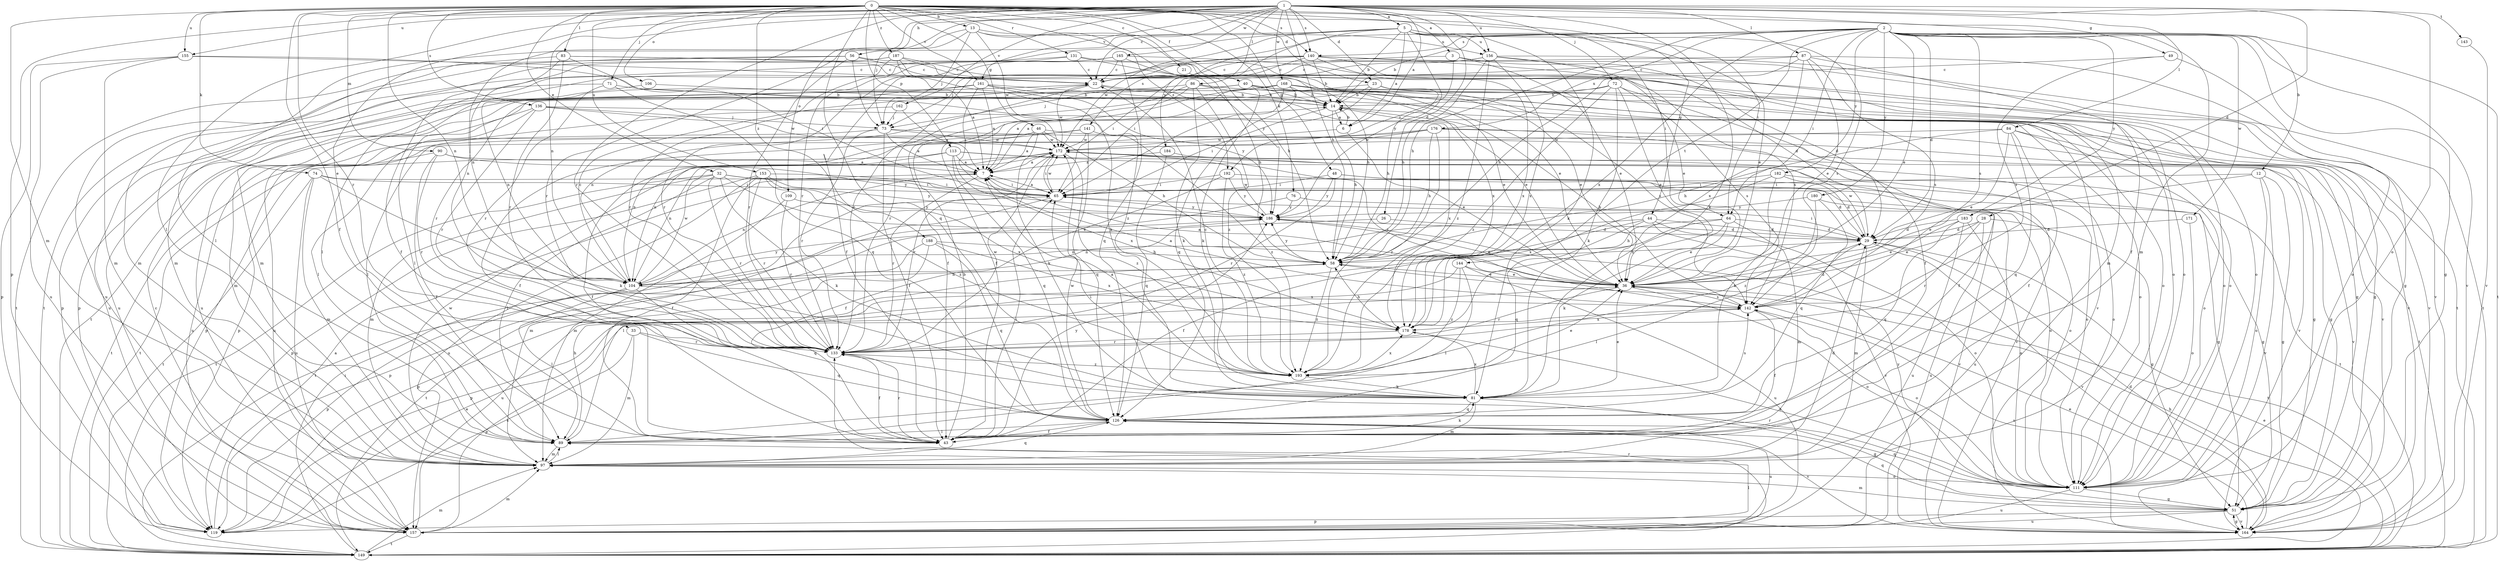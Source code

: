 strict digraph  {
0;
1;
2;
3;
5;
6;
7;
12;
13;
14;
21;
22;
23;
26;
28;
29;
32;
33;
36;
40;
43;
44;
46;
48;
49;
51;
56;
58;
64;
65;
71;
72;
73;
74;
76;
81;
83;
84;
86;
87;
89;
90;
97;
104;
106;
109;
111;
113;
119;
126;
131;
133;
136;
140;
141;
142;
143;
144;
149;
153;
155;
156;
157;
161;
162;
164;
165;
168;
171;
172;
176;
178;
180;
182;
183;
184;
186;
187;
188;
192;
193;
0 -> 3  [label=a];
0 -> 12  [label=b];
0 -> 13  [label=b];
0 -> 21  [label=c];
0 -> 23  [label=d];
0 -> 32  [label=e];
0 -> 40  [label=f];
0 -> 43  [label=f];
0 -> 44  [label=g];
0 -> 46  [label=g];
0 -> 48  [label=g];
0 -> 64  [label=i];
0 -> 71  [label=j];
0 -> 74  [label=k];
0 -> 76  [label=k];
0 -> 83  [label=l];
0 -> 90  [label=m];
0 -> 97  [label=m];
0 -> 104  [label=n];
0 -> 106  [label=o];
0 -> 113  [label=p];
0 -> 126  [label=q];
0 -> 131  [label=r];
0 -> 133  [label=r];
0 -> 136  [label=s];
0 -> 140  [label=s];
0 -> 153  [label=u];
0 -> 155  [label=u];
0 -> 161  [label=v];
0 -> 187  [label=z];
0 -> 188  [label=z];
0 -> 192  [label=z];
1 -> 5  [label=a];
1 -> 6  [label=a];
1 -> 22  [label=c];
1 -> 23  [label=d];
1 -> 26  [label=d];
1 -> 28  [label=d];
1 -> 33  [label=e];
1 -> 49  [label=g];
1 -> 56  [label=h];
1 -> 58  [label=h];
1 -> 72  [label=j];
1 -> 73  [label=j];
1 -> 81  [label=k];
1 -> 84  [label=l];
1 -> 86  [label=l];
1 -> 87  [label=l];
1 -> 89  [label=l];
1 -> 104  [label=n];
1 -> 109  [label=o];
1 -> 111  [label=o];
1 -> 119  [label=p];
1 -> 133  [label=r];
1 -> 140  [label=s];
1 -> 143  [label=t];
1 -> 155  [label=u];
1 -> 156  [label=u];
1 -> 161  [label=v];
1 -> 162  [label=v];
1 -> 165  [label=w];
1 -> 168  [label=w];
2 -> 14  [label=b];
2 -> 29  [label=d];
2 -> 36  [label=e];
2 -> 51  [label=g];
2 -> 58  [label=h];
2 -> 64  [label=i];
2 -> 97  [label=m];
2 -> 140  [label=s];
2 -> 141  [label=s];
2 -> 142  [label=s];
2 -> 144  [label=t];
2 -> 149  [label=t];
2 -> 164  [label=v];
2 -> 171  [label=w];
2 -> 176  [label=x];
2 -> 178  [label=x];
2 -> 180  [label=y];
2 -> 182  [label=y];
2 -> 183  [label=y];
3 -> 22  [label=c];
3 -> 29  [label=d];
3 -> 36  [label=e];
3 -> 192  [label=z];
5 -> 6  [label=a];
5 -> 14  [label=b];
5 -> 36  [label=e];
5 -> 64  [label=i];
5 -> 81  [label=k];
5 -> 89  [label=l];
5 -> 133  [label=r];
5 -> 142  [label=s];
5 -> 156  [label=u];
5 -> 172  [label=w];
5 -> 184  [label=y];
5 -> 186  [label=y];
6 -> 14  [label=b];
6 -> 36  [label=e];
6 -> 172  [label=w];
7 -> 65  [label=i];
7 -> 104  [label=n];
7 -> 133  [label=r];
12 -> 36  [label=e];
12 -> 51  [label=g];
12 -> 65  [label=i];
12 -> 111  [label=o];
12 -> 164  [label=v];
13 -> 58  [label=h];
13 -> 73  [label=j];
13 -> 104  [label=n];
13 -> 133  [label=r];
13 -> 156  [label=u];
13 -> 172  [label=w];
13 -> 186  [label=y];
14 -> 6  [label=a];
14 -> 58  [label=h];
14 -> 65  [label=i];
14 -> 111  [label=o];
14 -> 164  [label=v];
21 -> 58  [label=h];
22 -> 14  [label=b];
22 -> 36  [label=e];
22 -> 104  [label=n];
22 -> 172  [label=w];
23 -> 7  [label=a];
23 -> 14  [label=b];
23 -> 51  [label=g];
23 -> 58  [label=h];
23 -> 111  [label=o];
23 -> 157  [label=u];
26 -> 29  [label=d];
26 -> 104  [label=n];
28 -> 29  [label=d];
28 -> 36  [label=e];
28 -> 51  [label=g];
28 -> 133  [label=r];
28 -> 157  [label=u];
29 -> 58  [label=h];
29 -> 65  [label=i];
29 -> 89  [label=l];
29 -> 97  [label=m];
29 -> 149  [label=t];
29 -> 164  [label=v];
29 -> 172  [label=w];
32 -> 36  [label=e];
32 -> 65  [label=i];
32 -> 81  [label=k];
32 -> 89  [label=l];
32 -> 97  [label=m];
32 -> 111  [label=o];
32 -> 133  [label=r];
32 -> 149  [label=t];
33 -> 97  [label=m];
33 -> 119  [label=p];
33 -> 126  [label=q];
33 -> 133  [label=r];
36 -> 7  [label=a];
36 -> 111  [label=o];
36 -> 133  [label=r];
36 -> 142  [label=s];
40 -> 14  [label=b];
40 -> 36  [label=e];
40 -> 81  [label=k];
40 -> 133  [label=r];
40 -> 149  [label=t];
40 -> 164  [label=v];
43 -> 14  [label=b];
43 -> 65  [label=i];
43 -> 133  [label=r];
43 -> 186  [label=y];
44 -> 29  [label=d];
44 -> 43  [label=f];
44 -> 104  [label=n];
44 -> 111  [label=o];
44 -> 126  [label=q];
44 -> 164  [label=v];
46 -> 7  [label=a];
46 -> 43  [label=f];
46 -> 51  [label=g];
46 -> 58  [label=h];
46 -> 81  [label=k];
46 -> 157  [label=u];
46 -> 172  [label=w];
48 -> 29  [label=d];
48 -> 51  [label=g];
48 -> 65  [label=i];
48 -> 133  [label=r];
48 -> 186  [label=y];
49 -> 22  [label=c];
49 -> 111  [label=o];
49 -> 142  [label=s];
51 -> 97  [label=m];
51 -> 119  [label=p];
51 -> 126  [label=q];
51 -> 157  [label=u];
51 -> 164  [label=v];
51 -> 186  [label=y];
56 -> 22  [label=c];
56 -> 73  [label=j];
56 -> 111  [label=o];
56 -> 133  [label=r];
56 -> 149  [label=t];
56 -> 157  [label=u];
58 -> 36  [label=e];
58 -> 104  [label=n];
58 -> 157  [label=u];
58 -> 186  [label=y];
58 -> 193  [label=z];
64 -> 29  [label=d];
64 -> 36  [label=e];
64 -> 58  [label=h];
64 -> 81  [label=k];
64 -> 89  [label=l];
64 -> 97  [label=m];
65 -> 7  [label=a];
65 -> 97  [label=m];
65 -> 172  [label=w];
65 -> 186  [label=y];
71 -> 14  [label=b];
71 -> 119  [label=p];
71 -> 126  [label=q];
71 -> 133  [label=r];
72 -> 14  [label=b];
72 -> 36  [label=e];
72 -> 43  [label=f];
72 -> 81  [label=k];
72 -> 89  [label=l];
72 -> 142  [label=s];
72 -> 193  [label=z];
73 -> 7  [label=a];
73 -> 43  [label=f];
73 -> 133  [label=r];
73 -> 157  [label=u];
73 -> 164  [label=v];
73 -> 172  [label=w];
74 -> 65  [label=i];
74 -> 81  [label=k];
74 -> 97  [label=m];
74 -> 111  [label=o];
74 -> 149  [label=t];
74 -> 157  [label=u];
76 -> 149  [label=t];
76 -> 164  [label=v];
76 -> 186  [label=y];
81 -> 36  [label=e];
81 -> 51  [label=g];
81 -> 65  [label=i];
81 -> 97  [label=m];
81 -> 126  [label=q];
81 -> 142  [label=s];
81 -> 178  [label=x];
83 -> 22  [label=c];
83 -> 65  [label=i];
83 -> 97  [label=m];
83 -> 104  [label=n];
83 -> 133  [label=r];
83 -> 178  [label=x];
84 -> 36  [label=e];
84 -> 43  [label=f];
84 -> 58  [label=h];
84 -> 111  [label=o];
84 -> 126  [label=q];
84 -> 149  [label=t];
84 -> 172  [label=w];
86 -> 14  [label=b];
86 -> 43  [label=f];
86 -> 81  [label=k];
86 -> 111  [label=o];
86 -> 119  [label=p];
86 -> 133  [label=r];
86 -> 164  [label=v];
86 -> 193  [label=z];
87 -> 22  [label=c];
87 -> 36  [label=e];
87 -> 43  [label=f];
87 -> 51  [label=g];
87 -> 58  [label=h];
87 -> 89  [label=l];
87 -> 142  [label=s];
87 -> 178  [label=x];
89 -> 58  [label=h];
89 -> 81  [label=k];
89 -> 97  [label=m];
90 -> 7  [label=a];
90 -> 43  [label=f];
90 -> 133  [label=r];
90 -> 149  [label=t];
90 -> 186  [label=y];
97 -> 29  [label=d];
97 -> 89  [label=l];
97 -> 111  [label=o];
97 -> 126  [label=q];
97 -> 172  [label=w];
104 -> 22  [label=c];
104 -> 89  [label=l];
104 -> 119  [label=p];
104 -> 126  [label=q];
104 -> 142  [label=s];
104 -> 172  [label=w];
104 -> 186  [label=y];
106 -> 14  [label=b];
106 -> 157  [label=u];
109 -> 97  [label=m];
109 -> 133  [label=r];
109 -> 186  [label=y];
111 -> 51  [label=g];
111 -> 126  [label=q];
111 -> 133  [label=r];
111 -> 157  [label=u];
111 -> 178  [label=x];
113 -> 7  [label=a];
113 -> 43  [label=f];
113 -> 111  [label=o];
113 -> 126  [label=q];
113 -> 149  [label=t];
113 -> 164  [label=v];
113 -> 178  [label=x];
119 -> 7  [label=a];
119 -> 36  [label=e];
126 -> 43  [label=f];
126 -> 89  [label=l];
126 -> 157  [label=u];
126 -> 164  [label=v];
126 -> 172  [label=w];
131 -> 22  [label=c];
131 -> 36  [label=e];
131 -> 111  [label=o];
131 -> 133  [label=r];
131 -> 149  [label=t];
133 -> 43  [label=f];
133 -> 172  [label=w];
133 -> 193  [label=z];
136 -> 73  [label=j];
136 -> 89  [label=l];
136 -> 97  [label=m];
136 -> 133  [label=r];
136 -> 172  [label=w];
136 -> 178  [label=x];
140 -> 14  [label=b];
140 -> 22  [label=c];
140 -> 65  [label=i];
140 -> 73  [label=j];
140 -> 97  [label=m];
140 -> 133  [label=r];
140 -> 142  [label=s];
140 -> 164  [label=v];
140 -> 178  [label=x];
141 -> 104  [label=n];
141 -> 119  [label=p];
141 -> 126  [label=q];
141 -> 172  [label=w];
141 -> 193  [label=z];
142 -> 7  [label=a];
142 -> 14  [label=b];
142 -> 29  [label=d];
142 -> 43  [label=f];
142 -> 111  [label=o];
142 -> 178  [label=x];
143 -> 164  [label=v];
144 -> 36  [label=e];
144 -> 89  [label=l];
144 -> 119  [label=p];
144 -> 157  [label=u];
144 -> 193  [label=z];
149 -> 36  [label=e];
149 -> 58  [label=h];
149 -> 65  [label=i];
149 -> 97  [label=m];
149 -> 133  [label=r];
153 -> 43  [label=f];
153 -> 65  [label=i];
153 -> 119  [label=p];
153 -> 133  [label=r];
153 -> 157  [label=u];
153 -> 178  [label=x];
153 -> 186  [label=y];
153 -> 193  [label=z];
155 -> 22  [label=c];
155 -> 97  [label=m];
155 -> 119  [label=p];
155 -> 157  [label=u];
155 -> 193  [label=z];
156 -> 22  [label=c];
156 -> 36  [label=e];
156 -> 58  [label=h];
156 -> 65  [label=i];
156 -> 111  [label=o];
156 -> 149  [label=t];
156 -> 178  [label=x];
156 -> 193  [label=z];
157 -> 22  [label=c];
157 -> 89  [label=l];
157 -> 97  [label=m];
157 -> 142  [label=s];
157 -> 149  [label=t];
161 -> 7  [label=a];
161 -> 14  [label=b];
161 -> 51  [label=g];
161 -> 65  [label=i];
161 -> 104  [label=n];
161 -> 157  [label=u];
161 -> 186  [label=y];
162 -> 7  [label=a];
162 -> 73  [label=j];
162 -> 89  [label=l];
164 -> 29  [label=d];
164 -> 36  [label=e];
164 -> 51  [label=g];
164 -> 142  [label=s];
165 -> 22  [label=c];
165 -> 43  [label=f];
165 -> 58  [label=h];
165 -> 97  [label=m];
165 -> 126  [label=q];
165 -> 149  [label=t];
168 -> 7  [label=a];
168 -> 14  [label=b];
168 -> 36  [label=e];
168 -> 43  [label=f];
168 -> 65  [label=i];
168 -> 73  [label=j];
168 -> 111  [label=o];
168 -> 126  [label=q];
168 -> 142  [label=s];
168 -> 164  [label=v];
171 -> 29  [label=d];
171 -> 111  [label=o];
172 -> 7  [label=a];
172 -> 65  [label=i];
172 -> 104  [label=n];
172 -> 111  [label=o];
172 -> 133  [label=r];
172 -> 142  [label=s];
172 -> 193  [label=z];
176 -> 43  [label=f];
176 -> 51  [label=g];
176 -> 58  [label=h];
176 -> 104  [label=n];
176 -> 119  [label=p];
176 -> 172  [label=w];
176 -> 193  [label=z];
178 -> 58  [label=h];
178 -> 133  [label=r];
180 -> 126  [label=q];
180 -> 157  [label=u];
180 -> 186  [label=y];
180 -> 193  [label=z];
182 -> 29  [label=d];
182 -> 65  [label=i];
182 -> 81  [label=k];
182 -> 149  [label=t];
182 -> 178  [label=x];
183 -> 29  [label=d];
183 -> 36  [label=e];
183 -> 111  [label=o];
183 -> 126  [label=q];
183 -> 157  [label=u];
184 -> 7  [label=a];
184 -> 126  [label=q];
184 -> 164  [label=v];
186 -> 29  [label=d];
186 -> 36  [label=e];
186 -> 119  [label=p];
186 -> 172  [label=w];
187 -> 7  [label=a];
187 -> 22  [label=c];
187 -> 29  [label=d];
187 -> 43  [label=f];
187 -> 81  [label=k];
187 -> 97  [label=m];
187 -> 133  [label=r];
188 -> 58  [label=h];
188 -> 119  [label=p];
188 -> 126  [label=q];
188 -> 149  [label=t];
188 -> 178  [label=x];
192 -> 43  [label=f];
192 -> 51  [label=g];
192 -> 65  [label=i];
192 -> 186  [label=y];
192 -> 193  [label=z];
193 -> 7  [label=a];
193 -> 22  [label=c];
193 -> 36  [label=e];
193 -> 81  [label=k];
193 -> 178  [label=x];
}
